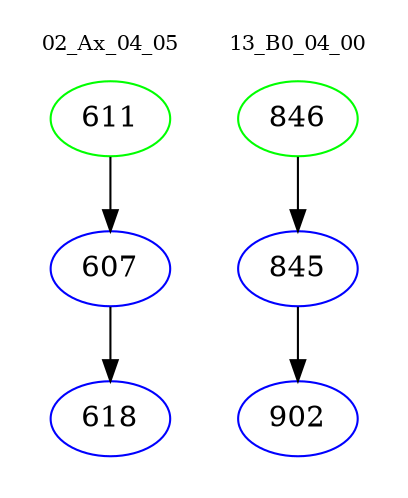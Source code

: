 digraph{
subgraph cluster_0 {
color = white
label = "02_Ax_04_05";
fontsize=10;
T0_611 [label="611", color="green"]
T0_611 -> T0_607 [color="black"]
T0_607 [label="607", color="blue"]
T0_607 -> T0_618 [color="black"]
T0_618 [label="618", color="blue"]
}
subgraph cluster_1 {
color = white
label = "13_B0_04_00";
fontsize=10;
T1_846 [label="846", color="green"]
T1_846 -> T1_845 [color="black"]
T1_845 [label="845", color="blue"]
T1_845 -> T1_902 [color="black"]
T1_902 [label="902", color="blue"]
}
}
